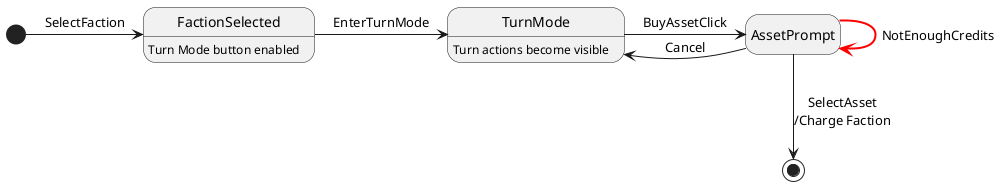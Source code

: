 @startuml Buy Asset States
hide empty description

state "FactionSelected" as FS : Turn Mode button enabled
state "TurnMode" as TM : Turn actions become visible

[*] -> FS : SelectFaction
FS -> TM : EnterTurnMode
TM -> AssetPrompt : BuyAssetClick
AssetPrompt --> [*] : SelectAsset\n/Charge Faction
AssetPrompt -[#red,bold]-> AssetPrompt : NotEnoughCredits
AssetPrompt -> TM : Cancel

@enduml